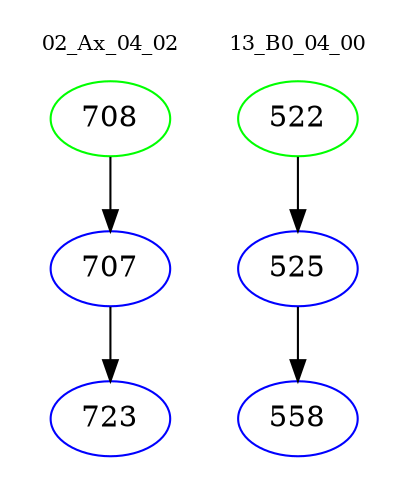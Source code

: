 digraph{
subgraph cluster_0 {
color = white
label = "02_Ax_04_02";
fontsize=10;
T0_708 [label="708", color="green"]
T0_708 -> T0_707 [color="black"]
T0_707 [label="707", color="blue"]
T0_707 -> T0_723 [color="black"]
T0_723 [label="723", color="blue"]
}
subgraph cluster_1 {
color = white
label = "13_B0_04_00";
fontsize=10;
T1_522 [label="522", color="green"]
T1_522 -> T1_525 [color="black"]
T1_525 [label="525", color="blue"]
T1_525 -> T1_558 [color="black"]
T1_558 [label="558", color="blue"]
}
}
